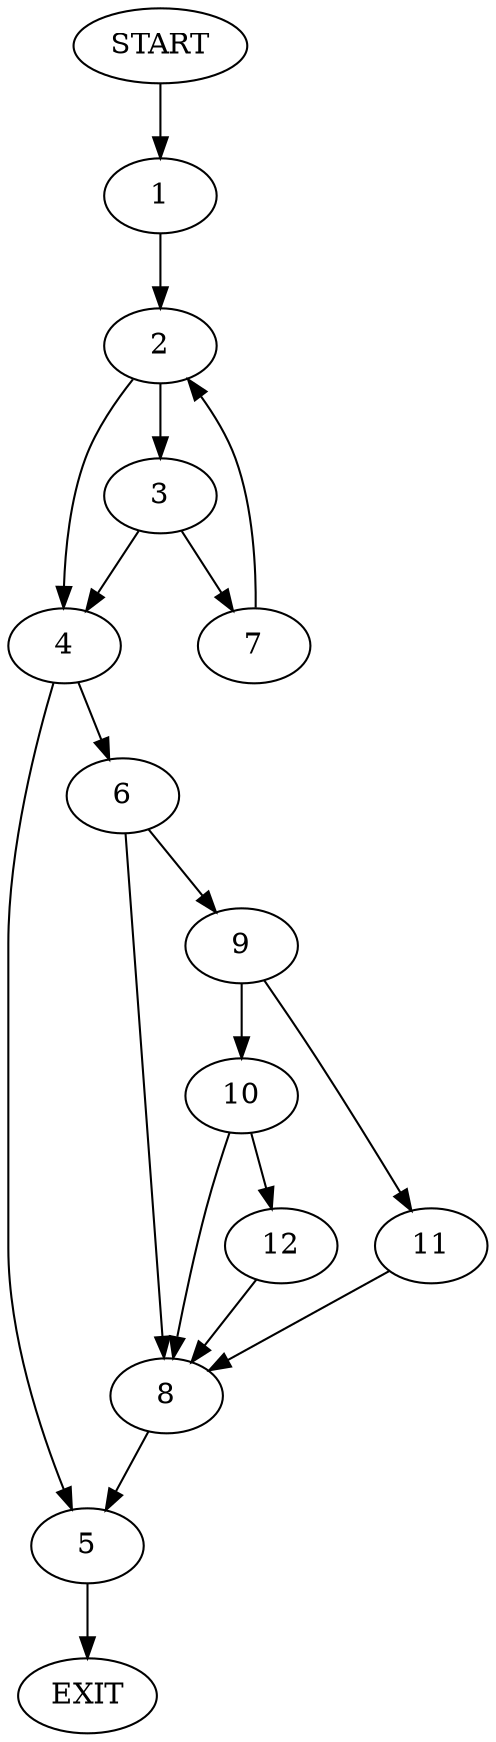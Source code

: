 digraph {
0 [label="START"]
13 [label="EXIT"]
0 -> 1
1 -> 2
2 -> 3
2 -> 4
4 -> 5
4 -> 6
3 -> 7
3 -> 4
7 -> 2
5 -> 13
6 -> 8
6 -> 9
9 -> 10
9 -> 11
8 -> 5
11 -> 8
10 -> 12
10 -> 8
12 -> 8
}

